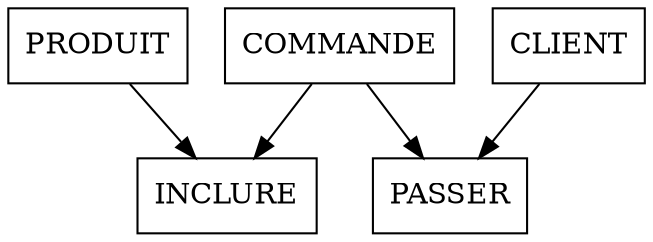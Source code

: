 digraph {
  node [shape=box]
  "PRODUIT" -> "INCLURE"
  "COMMANDE" -> "INCLURE"
  "COMMANDE" -> "PASSER"
  "CLIENT" -> "PASSER"
}
